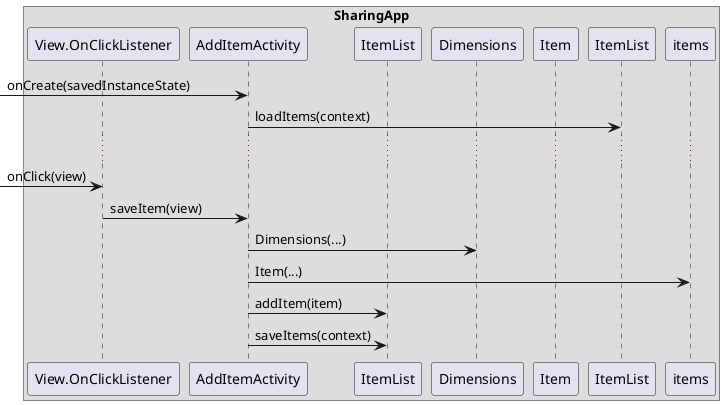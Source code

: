 @startuml "SharingApp"

box "SharingApp"
participant View.OnClickListener as view_on_click_listener
participant AddItemActivity as add_item_activity
participant ItemList as item_list
participant Dimensions as dimensions
participant Item as item


->add_item_activity:onCreate(savedInstanceState)
add_item_activity->ItemList:loadItems(context)
...
->view_on_click_listener: onClick(view)
view_on_click_listener ->add_item_activity: saveItem(view)
add_item_activity->dimensions:Dimensions(...)
add_item_activity->items:Item(...)
add_item_activity->item_list:addItem(item)
add_item_activity->item_list:saveItems(context)
@enduml



